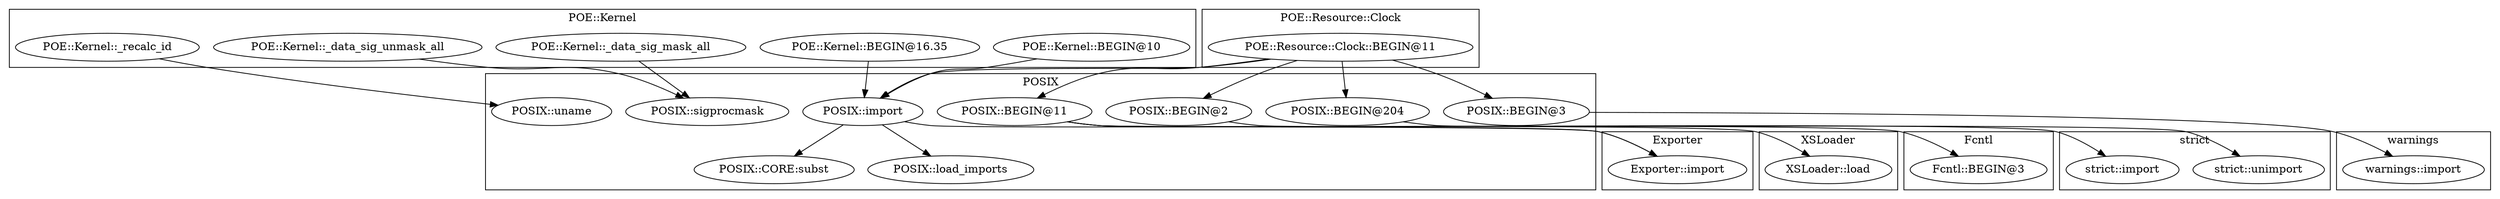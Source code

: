 digraph {
graph [overlap=false]
subgraph cluster_strict {
	label="strict";
	"strict::unimport";
	"strict::import";
}
subgraph cluster_Exporter {
	label="Exporter";
	"Exporter::import";
}
subgraph cluster_XSLoader {
	label="XSLoader";
	"XSLoader::load";
}
subgraph cluster_POSIX {
	label="POSIX";
	"POSIX::sigprocmask";
	"POSIX::BEGIN@11";
	"POSIX::CORE:subst";
	"POSIX::uname";
	"POSIX::BEGIN@2";
	"POSIX::import";
	"POSIX::load_imports";
	"POSIX::BEGIN@204";
	"POSIX::BEGIN@3";
}
subgraph cluster_POE_Kernel {
	label="POE::Kernel";
	"POE::Kernel::_data_sig_unmask_all";
	"POE::Kernel::_data_sig_mask_all";
	"POE::Kernel::BEGIN@16.35";
	"POE::Kernel::_recalc_id";
	"POE::Kernel::BEGIN@10";
}
subgraph cluster_warnings {
	label="warnings";
	"warnings::import";
}
subgraph cluster_POE_Resource_Clock {
	label="POE::Resource::Clock";
	"POE::Resource::Clock::BEGIN@11";
}
subgraph cluster_Fcntl {
	label="Fcntl";
	"Fcntl::BEGIN@3";
}
"POSIX::BEGIN@11" -> "Exporter::import";
"POSIX::import" -> "Exporter::import";
"POE::Kernel::_data_sig_unmask_all" -> "POSIX::sigprocmask";
"POE::Kernel::_data_sig_mask_all" -> "POSIX::sigprocmask";
"POE::Resource::Clock::BEGIN@11" -> "POSIX::BEGIN@204";
"POSIX::BEGIN@11" -> "XSLoader::load";
"POSIX::import" -> "POSIX::load_imports";
"POSIX::BEGIN@3" -> "warnings::import";
"POE::Resource::Clock::BEGIN@11" -> "POSIX::BEGIN@2";
"POSIX::BEGIN@2" -> "strict::import";
"POSIX::BEGIN@204" -> "strict::unimport";
"POE::Resource::Clock::BEGIN@11" -> "POSIX::BEGIN@11";
"POSIX::BEGIN@11" -> "Fcntl::BEGIN@3";
"POE::Kernel::_recalc_id" -> "POSIX::uname";
"POSIX::import" -> "POSIX::CORE:subst";
"POE::Resource::Clock::BEGIN@11" -> "POSIX::BEGIN@3";
"POE::Kernel::BEGIN@10" -> "POSIX::import";
"POE::Resource::Clock::BEGIN@11" -> "POSIX::import";
"POE::Kernel::BEGIN@16.35" -> "POSIX::import";
}
